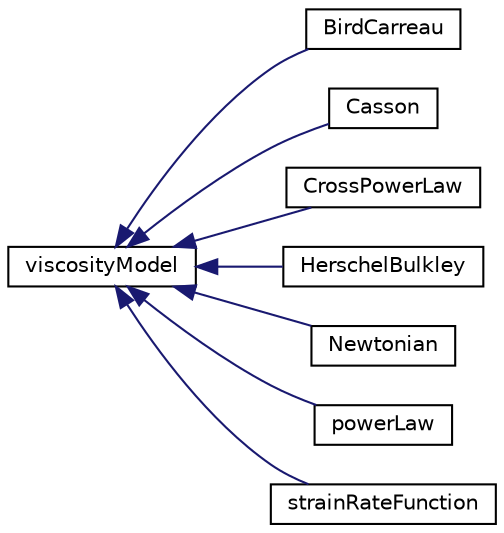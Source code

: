 digraph "Graphical Class Hierarchy"
{
  bgcolor="transparent";
  edge [fontname="Helvetica",fontsize="10",labelfontname="Helvetica",labelfontsize="10"];
  node [fontname="Helvetica",fontsize="10",shape=record];
  rankdir="LR";
  Node1 [label="viscosityModel",height=0.2,width=0.4,color="black",URL="$classFoam_1_1viscosityModel.html",tooltip="An abstract base class for incompressible viscosityModels. "];
  Node1 -> Node2 [dir="back",color="midnightblue",fontsize="10",style="solid",fontname="Helvetica"];
  Node2 [label="BirdCarreau",height=0.2,width=0.4,color="black",URL="$classFoam_1_1viscosityModels_1_1BirdCarreau.html",tooltip="An incompressible Bird-Carreau non-Newtonian viscosity model. "];
  Node1 -> Node3 [dir="back",color="midnightblue",fontsize="10",style="solid",fontname="Helvetica"];
  Node3 [label="Casson",height=0.2,width=0.4,color="black",URL="$classFoam_1_1viscosityModels_1_1Casson.html",tooltip="An incompressible Casson non-Newtonian viscosity model. "];
  Node1 -> Node4 [dir="back",color="midnightblue",fontsize="10",style="solid",fontname="Helvetica"];
  Node4 [label="CrossPowerLaw",height=0.2,width=0.4,color="black",URL="$classFoam_1_1viscosityModels_1_1CrossPowerLaw.html",tooltip="An incompressible Cross-Power law non-Newtonian viscosity model. "];
  Node1 -> Node5 [dir="back",color="midnightblue",fontsize="10",style="solid",fontname="Helvetica"];
  Node5 [label="HerschelBulkley",height=0.2,width=0.4,color="black",URL="$classFoam_1_1viscosityModels_1_1HerschelBulkley.html",tooltip="Herschel-Bulkley non-Newtonian viscosity model. "];
  Node1 -> Node6 [dir="back",color="midnightblue",fontsize="10",style="solid",fontname="Helvetica"];
  Node6 [label="Newtonian",height=0.2,width=0.4,color="black",URL="$classFoam_1_1viscosityModels_1_1Newtonian.html",tooltip="An incompressible Newtonian viscosity model. "];
  Node1 -> Node7 [dir="back",color="midnightblue",fontsize="10",style="solid",fontname="Helvetica"];
  Node7 [label="powerLaw",height=0.2,width=0.4,color="black",URL="$classFoam_1_1viscosityModels_1_1powerLaw.html",tooltip="Standard power-law non-Newtonian viscosity model. "];
  Node1 -> Node8 [dir="back",color="midnightblue",fontsize="10",style="solid",fontname="Helvetica"];
  Node8 [label="strainRateFunction",height=0.2,width=0.4,color="black",URL="$classFoam_1_1viscosityModels_1_1strainRateFunction.html",tooltip="Run-time selected strain-rate function non-Newtonian viscosity model. "];
}
